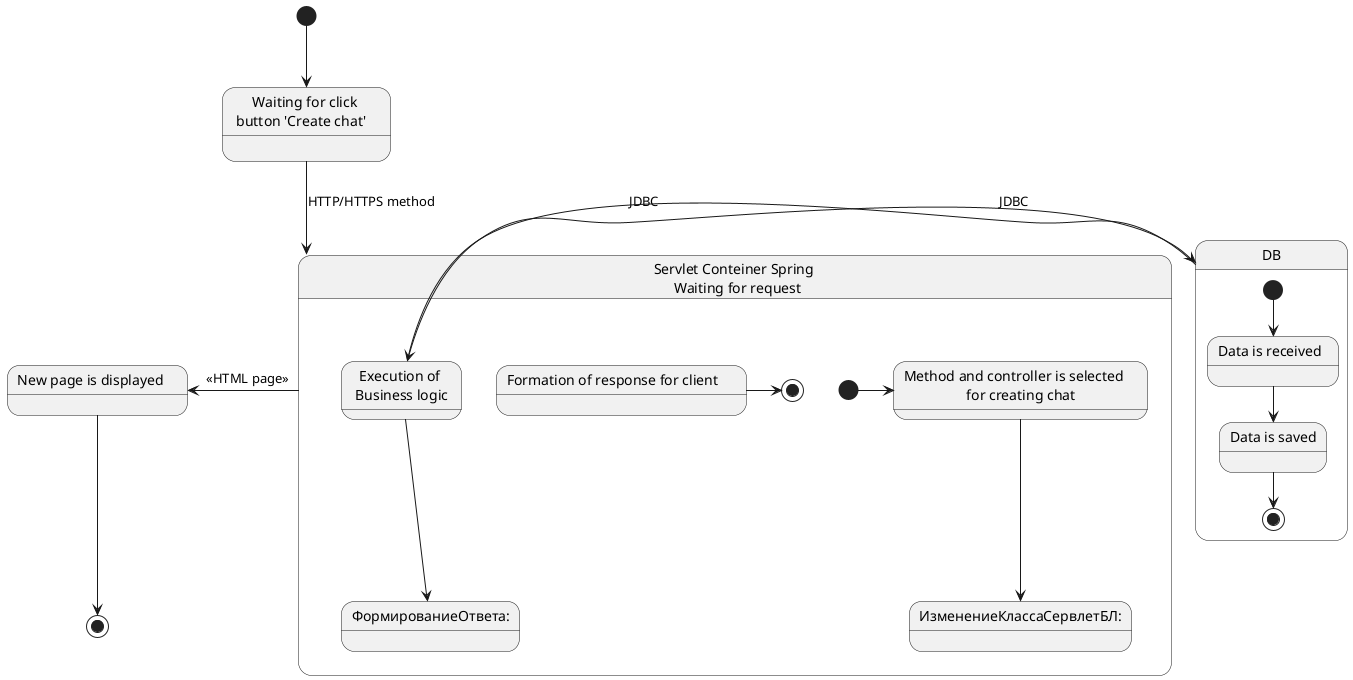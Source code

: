 @startuml

[*] --> ИзменениеОбъектаВРесурсах
state ИзменениеОбъектаВРесурсах {

}

state ИзменениеКлассаСервлет {
    state "Method and controller is selected    \n for creating chat " as ИзменениеВКонтройлере
    [*] -> ИзменениеВКонтройлере
    state "Выбор модели" as ИзменениеКлассаСервлетБЛ
    ИзменениеВКонтройлере --> ИзменениеКлассаСервлетБЛ: <<ChatModel>>
    ИзменениеКлассаСервлетБЛ --> ФормированиеОтвета:<<ModelAndView>>
    ФормированиеОтвета -> [*]
}
ИзменениеОбъектаВРесурсах --> ИзменениеКлассаСервлет :HTTP/HTTPS method


state DB {
    state "Data is received  " as data_recive
    state "Data is saved" as data_save
    [*] --> data_recive
    data_recive --> data_save
    data_save --> [*]
}
ИзменениеКлассаСервлетБЛ -> DB :JDBC
DB -> ИзменениеКлассаСервлетБЛ :JDBC

ИзменениеКлассаСервлет -left-> НоваяСтраница : <<HTML page>>
НоваяСтраница --> [*]

state "Waiting for click \n button 'Create chat'    " as ИзменениеОбъектаВРесурсах:
state "Servlet Conteiner Spring \n Waiting for request" as ИзменениеКлассаСервлет
state "Execution of \n Business logic " as ИзменениеКлассаСервлетБЛ
state "Formation of response for client     " as ФормированиеОтвета
state "New page is displayed    " as НоваяСтраница

@enduml